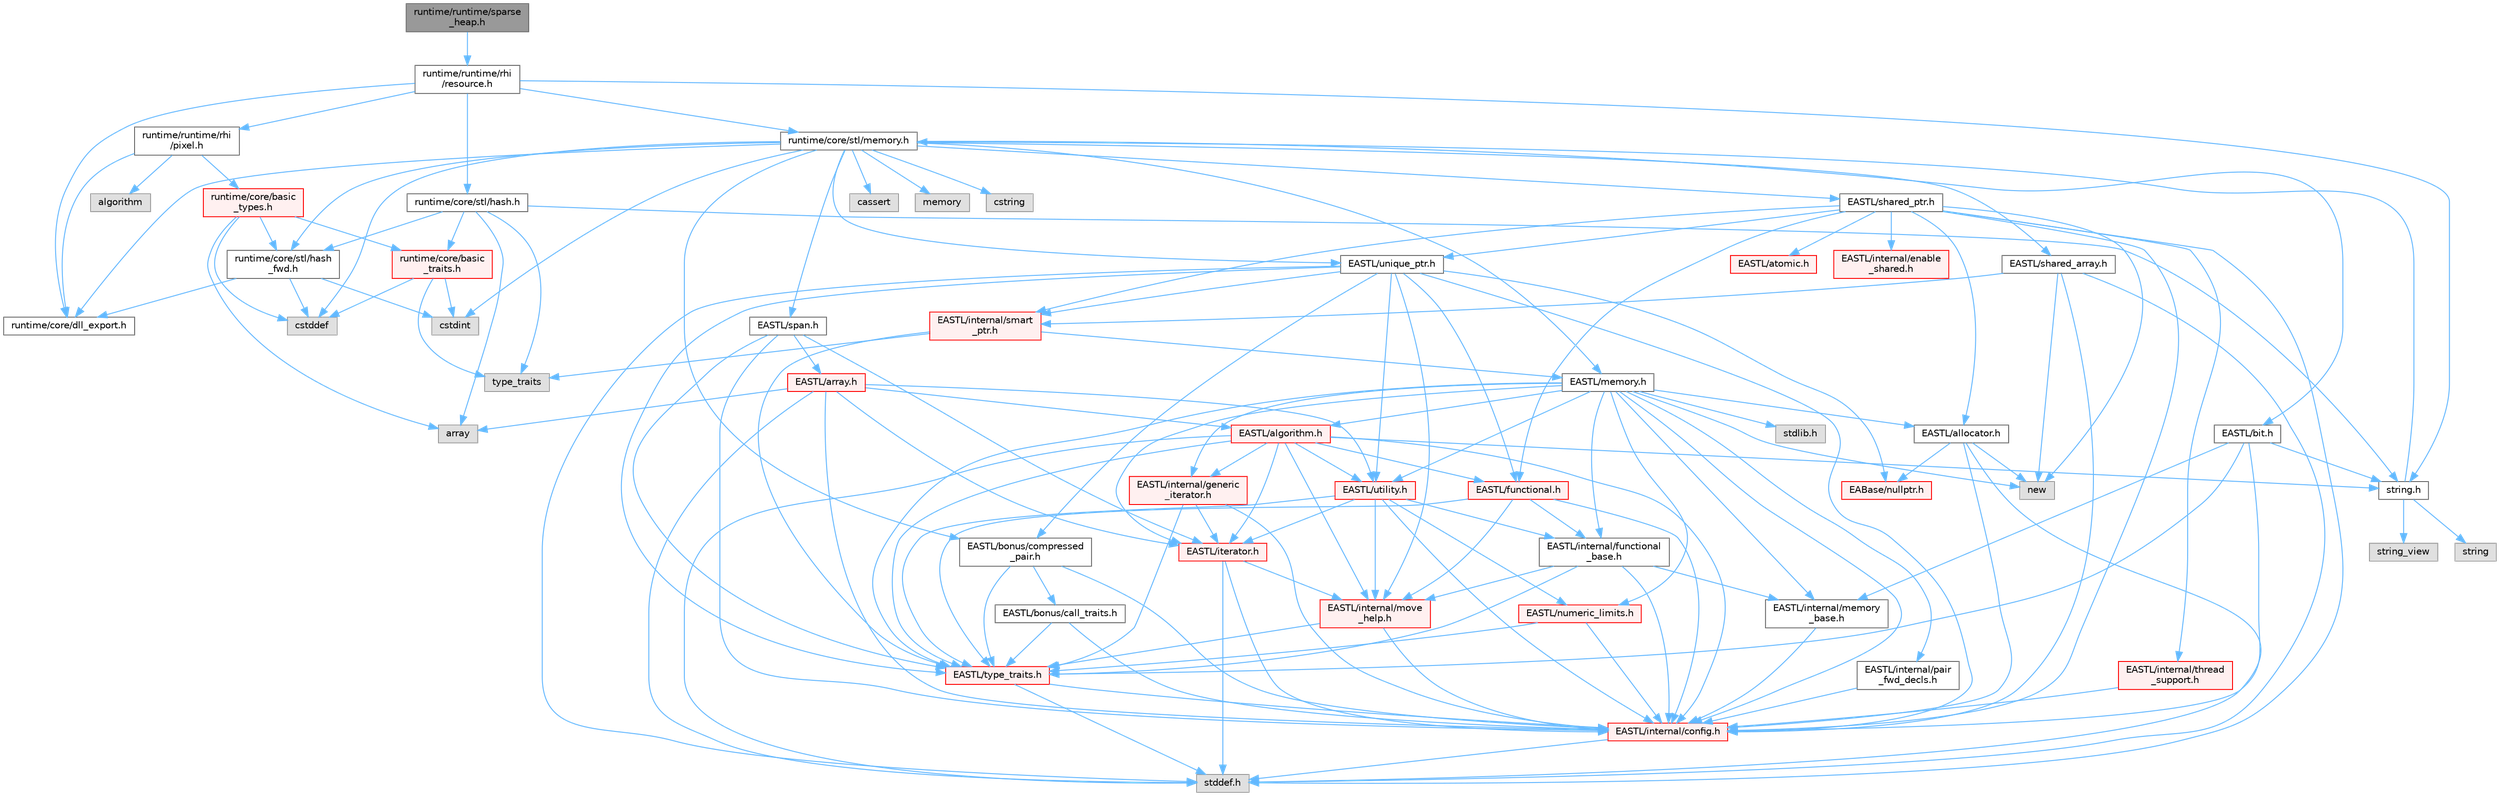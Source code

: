 digraph "runtime/runtime/sparse_heap.h"
{
 // LATEX_PDF_SIZE
  bgcolor="transparent";
  edge [fontname=Helvetica,fontsize=10,labelfontname=Helvetica,labelfontsize=10];
  node [fontname=Helvetica,fontsize=10,shape=box,height=0.2,width=0.4];
  Node1 [id="Node000001",label="runtime/runtime/sparse\l_heap.h",height=0.2,width=0.4,color="gray40", fillcolor="grey60", style="filled", fontcolor="black",tooltip=" "];
  Node1 -> Node2 [id="edge1_Node000001_Node000002",color="steelblue1",style="solid",tooltip=" "];
  Node2 [id="Node000002",label="runtime/runtime/rhi\l/resource.h",height=0.2,width=0.4,color="grey40", fillcolor="white", style="filled",URL="$runtime_2rhi_2resource_8h.html",tooltip=" "];
  Node2 -> Node3 [id="edge2_Node000002_Node000003",color="steelblue1",style="solid",tooltip=" "];
  Node3 [id="Node000003",label="runtime/core/dll_export.h",height=0.2,width=0.4,color="grey40", fillcolor="white", style="filled",URL="$dll__export_8h.html",tooltip=" "];
  Node2 -> Node4 [id="edge3_Node000002_Node000004",color="steelblue1",style="solid",tooltip=" "];
  Node4 [id="Node000004",label="runtime/core/stl/memory.h",height=0.2,width=0.4,color="grey40", fillcolor="white", style="filled",URL="$core_2stl_2memory_8h.html",tooltip=" "];
  Node4 -> Node5 [id="edge4_Node000004_Node000005",color="steelblue1",style="solid",tooltip=" "];
  Node5 [id="Node000005",label="cstddef",height=0.2,width=0.4,color="grey60", fillcolor="#E0E0E0", style="filled",tooltip=" "];
  Node4 -> Node6 [id="edge5_Node000004_Node000006",color="steelblue1",style="solid",tooltip=" "];
  Node6 [id="Node000006",label="cstdint",height=0.2,width=0.4,color="grey60", fillcolor="#E0E0E0", style="filled",tooltip=" "];
  Node4 -> Node7 [id="edge6_Node000004_Node000007",color="steelblue1",style="solid",tooltip=" "];
  Node7 [id="Node000007",label="cassert",height=0.2,width=0.4,color="grey60", fillcolor="#E0E0E0", style="filled",tooltip=" "];
  Node4 -> Node8 [id="edge7_Node000004_Node000008",color="steelblue1",style="solid",tooltip=" "];
  Node8 [id="Node000008",label="memory",height=0.2,width=0.4,color="grey60", fillcolor="#E0E0E0", style="filled",tooltip=" "];
  Node4 -> Node9 [id="edge8_Node000004_Node000009",color="steelblue1",style="solid",tooltip=" "];
  Node9 [id="Node000009",label="cstring",height=0.2,width=0.4,color="grey60", fillcolor="#E0E0E0", style="filled",tooltip=" "];
  Node4 -> Node10 [id="edge9_Node000004_Node000010",color="steelblue1",style="solid",tooltip=" "];
  Node10 [id="Node000010",label="EASTL/bit.h",height=0.2,width=0.4,color="grey40", fillcolor="white", style="filled",URL="$bit_8h.html",tooltip=" "];
  Node10 -> Node11 [id="edge10_Node000010_Node000011",color="steelblue1",style="solid",tooltip=" "];
  Node11 [id="Node000011",label="EASTL/internal/config.h",height=0.2,width=0.4,color="red", fillcolor="#FFF0F0", style="filled",URL="$config_8h.html",tooltip=" "];
  Node11 -> Node19 [id="edge11_Node000011_Node000019",color="steelblue1",style="solid",tooltip=" "];
  Node19 [id="Node000019",label="stddef.h",height=0.2,width=0.4,color="grey60", fillcolor="#E0E0E0", style="filled",tooltip=" "];
  Node10 -> Node20 [id="edge12_Node000010_Node000020",color="steelblue1",style="solid",tooltip=" "];
  Node20 [id="Node000020",label="EASTL/internal/memory\l_base.h",height=0.2,width=0.4,color="grey40", fillcolor="white", style="filled",URL="$memory__base_8h.html",tooltip=" "];
  Node20 -> Node11 [id="edge13_Node000020_Node000011",color="steelblue1",style="solid",tooltip=" "];
  Node10 -> Node21 [id="edge14_Node000010_Node000021",color="steelblue1",style="solid",tooltip=" "];
  Node21 [id="Node000021",label="EASTL/type_traits.h",height=0.2,width=0.4,color="red", fillcolor="#FFF0F0", style="filled",URL="$_e_a_s_t_l_2include_2_e_a_s_t_l_2type__traits_8h.html",tooltip=" "];
  Node21 -> Node11 [id="edge15_Node000021_Node000011",color="steelblue1",style="solid",tooltip=" "];
  Node21 -> Node19 [id="edge16_Node000021_Node000019",color="steelblue1",style="solid",tooltip=" "];
  Node10 -> Node31 [id="edge17_Node000010_Node000031",color="steelblue1",style="solid",tooltip=" "];
  Node31 [id="Node000031",label="string.h",height=0.2,width=0.4,color="grey40", fillcolor="white", style="filled",URL="$string_8h.html",tooltip=" "];
  Node31 -> Node32 [id="edge18_Node000031_Node000032",color="steelblue1",style="solid",tooltip=" "];
  Node32 [id="Node000032",label="string",height=0.2,width=0.4,color="grey60", fillcolor="#E0E0E0", style="filled",tooltip=" "];
  Node31 -> Node33 [id="edge19_Node000031_Node000033",color="steelblue1",style="solid",tooltip=" "];
  Node33 [id="Node000033",label="string_view",height=0.2,width=0.4,color="grey60", fillcolor="#E0E0E0", style="filled",tooltip=" "];
  Node31 -> Node4 [id="edge20_Node000031_Node000004",color="steelblue1",style="solid",tooltip=" "];
  Node4 -> Node34 [id="edge21_Node000004_Node000034",color="steelblue1",style="solid",tooltip=" "];
  Node34 [id="Node000034",label="EASTL/memory.h",height=0.2,width=0.4,color="grey40", fillcolor="white", style="filled",URL="$_e_a_s_t_l_2include_2_e_a_s_t_l_2memory_8h.html",tooltip=" "];
  Node34 -> Node11 [id="edge22_Node000034_Node000011",color="steelblue1",style="solid",tooltip=" "];
  Node34 -> Node20 [id="edge23_Node000034_Node000020",color="steelblue1",style="solid",tooltip=" "];
  Node34 -> Node35 [id="edge24_Node000034_Node000035",color="steelblue1",style="solid",tooltip=" "];
  Node35 [id="Node000035",label="EASTL/internal/generic\l_iterator.h",height=0.2,width=0.4,color="red", fillcolor="#FFF0F0", style="filled",URL="$generic__iterator_8h.html",tooltip=" "];
  Node35 -> Node11 [id="edge25_Node000035_Node000011",color="steelblue1",style="solid",tooltip=" "];
  Node35 -> Node36 [id="edge26_Node000035_Node000036",color="steelblue1",style="solid",tooltip=" "];
  Node36 [id="Node000036",label="EASTL/iterator.h",height=0.2,width=0.4,color="red", fillcolor="#FFF0F0", style="filled",URL="$_e_a_s_t_l_2include_2_e_a_s_t_l_2iterator_8h.html",tooltip=" "];
  Node36 -> Node11 [id="edge27_Node000036_Node000011",color="steelblue1",style="solid",tooltip=" "];
  Node36 -> Node37 [id="edge28_Node000036_Node000037",color="steelblue1",style="solid",tooltip=" "];
  Node37 [id="Node000037",label="EASTL/internal/move\l_help.h",height=0.2,width=0.4,color="red", fillcolor="#FFF0F0", style="filled",URL="$move__help_8h.html",tooltip=" "];
  Node37 -> Node11 [id="edge29_Node000037_Node000011",color="steelblue1",style="solid",tooltip=" "];
  Node37 -> Node21 [id="edge30_Node000037_Node000021",color="steelblue1",style="solid",tooltip=" "];
  Node36 -> Node19 [id="edge31_Node000036_Node000019",color="steelblue1",style="solid",tooltip=" "];
  Node35 -> Node21 [id="edge32_Node000035_Node000021",color="steelblue1",style="solid",tooltip=" "];
  Node34 -> Node39 [id="edge33_Node000034_Node000039",color="steelblue1",style="solid",tooltip=" "];
  Node39 [id="Node000039",label="EASTL/internal/pair\l_fwd_decls.h",height=0.2,width=0.4,color="grey40", fillcolor="white", style="filled",URL="$pair__fwd__decls_8h.html",tooltip=" "];
  Node39 -> Node11 [id="edge34_Node000039_Node000011",color="steelblue1",style="solid",tooltip=" "];
  Node34 -> Node40 [id="edge35_Node000034_Node000040",color="steelblue1",style="solid",tooltip=" "];
  Node40 [id="Node000040",label="EASTL/internal/functional\l_base.h",height=0.2,width=0.4,color="grey40", fillcolor="white", style="filled",URL="$functional__base_8h.html",tooltip=" "];
  Node40 -> Node11 [id="edge36_Node000040_Node000011",color="steelblue1",style="solid",tooltip=" "];
  Node40 -> Node20 [id="edge37_Node000040_Node000020",color="steelblue1",style="solid",tooltip=" "];
  Node40 -> Node37 [id="edge38_Node000040_Node000037",color="steelblue1",style="solid",tooltip=" "];
  Node40 -> Node21 [id="edge39_Node000040_Node000021",color="steelblue1",style="solid",tooltip=" "];
  Node34 -> Node41 [id="edge40_Node000034_Node000041",color="steelblue1",style="solid",tooltip=" "];
  Node41 [id="Node000041",label="EASTL/algorithm.h",height=0.2,width=0.4,color="red", fillcolor="#FFF0F0", style="filled",URL="$_e_a_s_t_l_2include_2_e_a_s_t_l_2algorithm_8h.html",tooltip=" "];
  Node41 -> Node11 [id="edge41_Node000041_Node000011",color="steelblue1",style="solid",tooltip=" "];
  Node41 -> Node21 [id="edge42_Node000041_Node000021",color="steelblue1",style="solid",tooltip=" "];
  Node41 -> Node37 [id="edge43_Node000041_Node000037",color="steelblue1",style="solid",tooltip=" "];
  Node41 -> Node36 [id="edge44_Node000041_Node000036",color="steelblue1",style="solid",tooltip=" "];
  Node41 -> Node44 [id="edge45_Node000041_Node000044",color="steelblue1",style="solid",tooltip=" "];
  Node44 [id="Node000044",label="EASTL/functional.h",height=0.2,width=0.4,color="red", fillcolor="#FFF0F0", style="filled",URL="$_e_a_s_t_l_2include_2_e_a_s_t_l_2functional_8h.html",tooltip=" "];
  Node44 -> Node11 [id="edge46_Node000044_Node000011",color="steelblue1",style="solid",tooltip=" "];
  Node44 -> Node37 [id="edge47_Node000044_Node000037",color="steelblue1",style="solid",tooltip=" "];
  Node44 -> Node21 [id="edge48_Node000044_Node000021",color="steelblue1",style="solid",tooltip=" "];
  Node44 -> Node40 [id="edge49_Node000044_Node000040",color="steelblue1",style="solid",tooltip=" "];
  Node41 -> Node51 [id="edge50_Node000041_Node000051",color="steelblue1",style="solid",tooltip=" "];
  Node51 [id="Node000051",label="EASTL/utility.h",height=0.2,width=0.4,color="red", fillcolor="#FFF0F0", style="filled",URL="$_e_a_s_t_l_2include_2_e_a_s_t_l_2utility_8h.html",tooltip=" "];
  Node51 -> Node11 [id="edge51_Node000051_Node000011",color="steelblue1",style="solid",tooltip=" "];
  Node51 -> Node21 [id="edge52_Node000051_Node000021",color="steelblue1",style="solid",tooltip=" "];
  Node51 -> Node36 [id="edge53_Node000051_Node000036",color="steelblue1",style="solid",tooltip=" "];
  Node51 -> Node52 [id="edge54_Node000051_Node000052",color="steelblue1",style="solid",tooltip=" "];
  Node52 [id="Node000052",label="EASTL/numeric_limits.h",height=0.2,width=0.4,color="red", fillcolor="#FFF0F0", style="filled",URL="$numeric__limits_8h.html",tooltip=" "];
  Node52 -> Node11 [id="edge55_Node000052_Node000011",color="steelblue1",style="solid",tooltip=" "];
  Node52 -> Node21 [id="edge56_Node000052_Node000021",color="steelblue1",style="solid",tooltip=" "];
  Node51 -> Node40 [id="edge57_Node000051_Node000040",color="steelblue1",style="solid",tooltip=" "];
  Node51 -> Node37 [id="edge58_Node000051_Node000037",color="steelblue1",style="solid",tooltip=" "];
  Node41 -> Node35 [id="edge59_Node000041_Node000035",color="steelblue1",style="solid",tooltip=" "];
  Node41 -> Node19 [id="edge60_Node000041_Node000019",color="steelblue1",style="solid",tooltip=" "];
  Node41 -> Node31 [id="edge61_Node000041_Node000031",color="steelblue1",style="solid",tooltip=" "];
  Node34 -> Node21 [id="edge62_Node000034_Node000021",color="steelblue1",style="solid",tooltip=" "];
  Node34 -> Node48 [id="edge63_Node000034_Node000048",color="steelblue1",style="solid",tooltip=" "];
  Node48 [id="Node000048",label="EASTL/allocator.h",height=0.2,width=0.4,color="grey40", fillcolor="white", style="filled",URL="$allocator_8h.html",tooltip=" "];
  Node48 -> Node11 [id="edge64_Node000048_Node000011",color="steelblue1",style="solid",tooltip=" "];
  Node48 -> Node23 [id="edge65_Node000048_Node000023",color="steelblue1",style="solid",tooltip=" "];
  Node23 [id="Node000023",label="EABase/nullptr.h",height=0.2,width=0.4,color="red", fillcolor="#FFF0F0", style="filled",URL="$nullptr_8h.html",tooltip=" "];
  Node48 -> Node19 [id="edge66_Node000048_Node000019",color="steelblue1",style="solid",tooltip=" "];
  Node48 -> Node49 [id="edge67_Node000048_Node000049",color="steelblue1",style="solid",tooltip=" "];
  Node49 [id="Node000049",label="new",height=0.2,width=0.4,color="grey60", fillcolor="#E0E0E0", style="filled",tooltip=" "];
  Node34 -> Node36 [id="edge68_Node000034_Node000036",color="steelblue1",style="solid",tooltip=" "];
  Node34 -> Node51 [id="edge69_Node000034_Node000051",color="steelblue1",style="solid",tooltip=" "];
  Node34 -> Node52 [id="edge70_Node000034_Node000052",color="steelblue1",style="solid",tooltip=" "];
  Node34 -> Node61 [id="edge71_Node000034_Node000061",color="steelblue1",style="solid",tooltip=" "];
  Node61 [id="Node000061",label="stdlib.h",height=0.2,width=0.4,color="grey60", fillcolor="#E0E0E0", style="filled",tooltip=" "];
  Node34 -> Node49 [id="edge72_Node000034_Node000049",color="steelblue1",style="solid",tooltip=" "];
  Node4 -> Node62 [id="edge73_Node000004_Node000062",color="steelblue1",style="solid",tooltip=" "];
  Node62 [id="Node000062",label="EASTL/shared_array.h",height=0.2,width=0.4,color="grey40", fillcolor="white", style="filled",URL="$shared__array_8h.html",tooltip=" "];
  Node62 -> Node11 [id="edge74_Node000062_Node000011",color="steelblue1",style="solid",tooltip=" "];
  Node62 -> Node63 [id="edge75_Node000062_Node000063",color="steelblue1",style="solid",tooltip=" "];
  Node63 [id="Node000063",label="EASTL/internal/smart\l_ptr.h",height=0.2,width=0.4,color="red", fillcolor="#FFF0F0", style="filled",URL="$smart__ptr_8h.html",tooltip=" "];
  Node63 -> Node64 [id="edge76_Node000063_Node000064",color="steelblue1",style="solid",tooltip=" "];
  Node64 [id="Node000064",label="type_traits",height=0.2,width=0.4,color="grey60", fillcolor="#E0E0E0", style="filled",tooltip=" "];
  Node63 -> Node34 [id="edge77_Node000063_Node000034",color="steelblue1",style="solid",tooltip=" "];
  Node63 -> Node21 [id="edge78_Node000063_Node000021",color="steelblue1",style="solid",tooltip=" "];
  Node62 -> Node49 [id="edge79_Node000062_Node000049",color="steelblue1",style="solid",tooltip=" "];
  Node62 -> Node19 [id="edge80_Node000062_Node000019",color="steelblue1",style="solid",tooltip=" "];
  Node4 -> Node65 [id="edge81_Node000004_Node000065",color="steelblue1",style="solid",tooltip=" "];
  Node65 [id="Node000065",label="EASTL/unique_ptr.h",height=0.2,width=0.4,color="grey40", fillcolor="white", style="filled",URL="$unique__ptr_8h.html",tooltip=" "];
  Node65 -> Node23 [id="edge82_Node000065_Node000023",color="steelblue1",style="solid",tooltip=" "];
  Node65 -> Node66 [id="edge83_Node000065_Node000066",color="steelblue1",style="solid",tooltip=" "];
  Node66 [id="Node000066",label="EASTL/bonus/compressed\l_pair.h",height=0.2,width=0.4,color="grey40", fillcolor="white", style="filled",URL="$compressed__pair_8h.html",tooltip=" "];
  Node66 -> Node11 [id="edge84_Node000066_Node000011",color="steelblue1",style="solid",tooltip=" "];
  Node66 -> Node21 [id="edge85_Node000066_Node000021",color="steelblue1",style="solid",tooltip=" "];
  Node66 -> Node67 [id="edge86_Node000066_Node000067",color="steelblue1",style="solid",tooltip=" "];
  Node67 [id="Node000067",label="EASTL/bonus/call_traits.h",height=0.2,width=0.4,color="grey40", fillcolor="white", style="filled",URL="$call__traits_8h.html",tooltip=" "];
  Node67 -> Node11 [id="edge87_Node000067_Node000011",color="steelblue1",style="solid",tooltip=" "];
  Node67 -> Node21 [id="edge88_Node000067_Node000021",color="steelblue1",style="solid",tooltip=" "];
  Node65 -> Node44 [id="edge89_Node000065_Node000044",color="steelblue1",style="solid",tooltip=" "];
  Node65 -> Node11 [id="edge90_Node000065_Node000011",color="steelblue1",style="solid",tooltip=" "];
  Node65 -> Node37 [id="edge91_Node000065_Node000037",color="steelblue1",style="solid",tooltip=" "];
  Node65 -> Node63 [id="edge92_Node000065_Node000063",color="steelblue1",style="solid",tooltip=" "];
  Node65 -> Node21 [id="edge93_Node000065_Node000021",color="steelblue1",style="solid",tooltip=" "];
  Node65 -> Node51 [id="edge94_Node000065_Node000051",color="steelblue1",style="solid",tooltip=" "];
  Node65 -> Node19 [id="edge95_Node000065_Node000019",color="steelblue1",style="solid",tooltip=" "];
  Node4 -> Node68 [id="edge96_Node000004_Node000068",color="steelblue1",style="solid",tooltip=" "];
  Node68 [id="Node000068",label="EASTL/shared_ptr.h",height=0.2,width=0.4,color="grey40", fillcolor="white", style="filled",URL="$shared__ptr_8h.html",tooltip=" "];
  Node68 -> Node11 [id="edge97_Node000068_Node000011",color="steelblue1",style="solid",tooltip=" "];
  Node68 -> Node63 [id="edge98_Node000068_Node000063",color="steelblue1",style="solid",tooltip=" "];
  Node68 -> Node69 [id="edge99_Node000068_Node000069",color="steelblue1",style="solid",tooltip=" "];
  Node69 [id="Node000069",label="EASTL/internal/thread\l_support.h",height=0.2,width=0.4,color="red", fillcolor="#FFF0F0", style="filled",URL="$thread__support_8h.html",tooltip=" "];
  Node69 -> Node11 [id="edge100_Node000069_Node000011",color="steelblue1",style="solid",tooltip=" "];
  Node68 -> Node65 [id="edge101_Node000068_Node000065",color="steelblue1",style="solid",tooltip=" "];
  Node68 -> Node44 [id="edge102_Node000068_Node000044",color="steelblue1",style="solid",tooltip=" "];
  Node68 -> Node48 [id="edge103_Node000068_Node000048",color="steelblue1",style="solid",tooltip=" "];
  Node68 -> Node70 [id="edge104_Node000068_Node000070",color="steelblue1",style="solid",tooltip=" "];
  Node70 [id="Node000070",label="EASTL/atomic.h",height=0.2,width=0.4,color="red", fillcolor="#FFF0F0", style="filled",URL="$_e_a_s_t_l_2include_2_e_a_s_t_l_2atomic_8h.html",tooltip=" "];
  Node68 -> Node49 [id="edge105_Node000068_Node000049",color="steelblue1",style="solid",tooltip=" "];
  Node68 -> Node19 [id="edge106_Node000068_Node000019",color="steelblue1",style="solid",tooltip=" "];
  Node68 -> Node147 [id="edge107_Node000068_Node000147",color="steelblue1",style="solid",tooltip=" "];
  Node147 [id="Node000147",label="EASTL/internal/enable\l_shared.h",height=0.2,width=0.4,color="red", fillcolor="#FFF0F0", style="filled",URL="$enable__shared_8h.html",tooltip=" "];
  Node4 -> Node148 [id="edge108_Node000004_Node000148",color="steelblue1",style="solid",tooltip=" "];
  Node148 [id="Node000148",label="EASTL/span.h",height=0.2,width=0.4,color="grey40", fillcolor="white", style="filled",URL="$span_8h.html",tooltip=" "];
  Node148 -> Node11 [id="edge109_Node000148_Node000011",color="steelblue1",style="solid",tooltip=" "];
  Node148 -> Node21 [id="edge110_Node000148_Node000021",color="steelblue1",style="solid",tooltip=" "];
  Node148 -> Node36 [id="edge111_Node000148_Node000036",color="steelblue1",style="solid",tooltip=" "];
  Node148 -> Node149 [id="edge112_Node000148_Node000149",color="steelblue1",style="solid",tooltip=" "];
  Node149 [id="Node000149",label="EASTL/array.h",height=0.2,width=0.4,color="red", fillcolor="#FFF0F0", style="filled",URL="$array_8h.html",tooltip=" "];
  Node149 -> Node11 [id="edge113_Node000149_Node000011",color="steelblue1",style="solid",tooltip=" "];
  Node149 -> Node36 [id="edge114_Node000149_Node000036",color="steelblue1",style="solid",tooltip=" "];
  Node149 -> Node41 [id="edge115_Node000149_Node000041",color="steelblue1",style="solid",tooltip=" "];
  Node149 -> Node51 [id="edge116_Node000149_Node000051",color="steelblue1",style="solid",tooltip=" "];
  Node149 -> Node19 [id="edge117_Node000149_Node000019",color="steelblue1",style="solid",tooltip=" "];
  Node149 -> Node150 [id="edge118_Node000149_Node000150",color="steelblue1",style="solid",tooltip=" "];
  Node150 [id="Node000150",label="array",height=0.2,width=0.4,color="grey60", fillcolor="#E0E0E0", style="filled",tooltip=" "];
  Node4 -> Node66 [id="edge119_Node000004_Node000066",color="steelblue1",style="solid",tooltip=" "];
  Node4 -> Node3 [id="edge120_Node000004_Node000003",color="steelblue1",style="solid",tooltip=" "];
  Node4 -> Node151 [id="edge121_Node000004_Node000151",color="steelblue1",style="solid",tooltip=" "];
  Node151 [id="Node000151",label="runtime/core/stl/hash\l_fwd.h",height=0.2,width=0.4,color="grey40", fillcolor="white", style="filled",URL="$hash__fwd_8h.html",tooltip=" "];
  Node151 -> Node5 [id="edge122_Node000151_Node000005",color="steelblue1",style="solid",tooltip=" "];
  Node151 -> Node6 [id="edge123_Node000151_Node000006",color="steelblue1",style="solid",tooltip=" "];
  Node151 -> Node3 [id="edge124_Node000151_Node000003",color="steelblue1",style="solid",tooltip=" "];
  Node2 -> Node31 [id="edge125_Node000002_Node000031",color="steelblue1",style="solid",tooltip=" "];
  Node2 -> Node152 [id="edge126_Node000002_Node000152",color="steelblue1",style="solid",tooltip=" "];
  Node152 [id="Node000152",label="runtime/core/stl/hash.h",height=0.2,width=0.4,color="grey40", fillcolor="white", style="filled",URL="$hash_8h.html",tooltip=" "];
  Node152 -> Node150 [id="edge127_Node000152_Node000150",color="steelblue1",style="solid",tooltip=" "];
  Node152 -> Node64 [id="edge128_Node000152_Node000064",color="steelblue1",style="solid",tooltip=" "];
  Node152 -> Node151 [id="edge129_Node000152_Node000151",color="steelblue1",style="solid",tooltip=" "];
  Node152 -> Node31 [id="edge130_Node000152_Node000031",color="steelblue1",style="solid",tooltip=" "];
  Node152 -> Node153 [id="edge131_Node000152_Node000153",color="steelblue1",style="solid",tooltip=" "];
  Node153 [id="Node000153",label="runtime/core/basic\l_traits.h",height=0.2,width=0.4,color="red", fillcolor="#FFF0F0", style="filled",URL="$basic__traits_8h.html",tooltip=" "];
  Node153 -> Node6 [id="edge132_Node000153_Node000006",color="steelblue1",style="solid",tooltip=" "];
  Node153 -> Node5 [id="edge133_Node000153_Node000005",color="steelblue1",style="solid",tooltip=" "];
  Node153 -> Node64 [id="edge134_Node000153_Node000064",color="steelblue1",style="solid",tooltip=" "];
  Node2 -> Node163 [id="edge135_Node000002_Node000163",color="steelblue1",style="solid",tooltip=" "];
  Node163 [id="Node000163",label="runtime/runtime/rhi\l/pixel.h",height=0.2,width=0.4,color="grey40", fillcolor="white", style="filled",URL="$pixel_8h.html",tooltip=" "];
  Node163 -> Node155 [id="edge136_Node000163_Node000155",color="steelblue1",style="solid",tooltip=" "];
  Node155 [id="Node000155",label="algorithm",height=0.2,width=0.4,color="grey60", fillcolor="#E0E0E0", style="filled",tooltip=" "];
  Node163 -> Node3 [id="edge137_Node000163_Node000003",color="steelblue1",style="solid",tooltip=" "];
  Node163 -> Node164 [id="edge138_Node000163_Node000164",color="steelblue1",style="solid",tooltip=" "];
  Node164 [id="Node000164",label="runtime/core/basic\l_types.h",height=0.2,width=0.4,color="red", fillcolor="#FFF0F0", style="filled",URL="$basic__types_8h.html",tooltip=" "];
  Node164 -> Node5 [id="edge139_Node000164_Node000005",color="steelblue1",style="solid",tooltip=" "];
  Node164 -> Node150 [id="edge140_Node000164_Node000150",color="steelblue1",style="solid",tooltip=" "];
  Node164 -> Node151 [id="edge141_Node000164_Node000151",color="steelblue1",style="solid",tooltip=" "];
  Node164 -> Node153 [id="edge142_Node000164_Node000153",color="steelblue1",style="solid",tooltip=" "];
}
